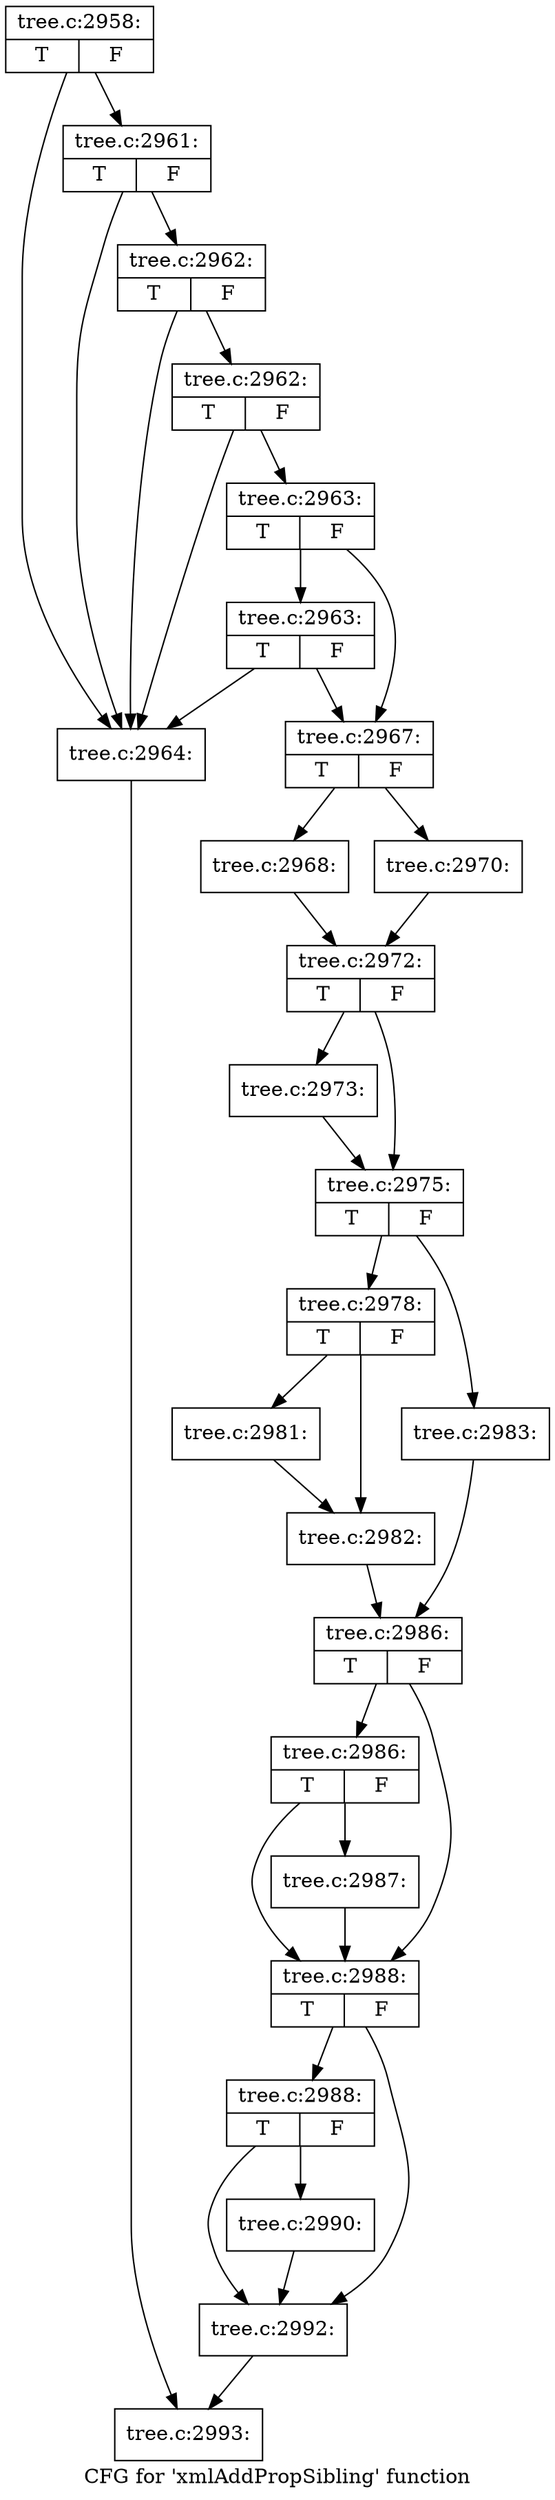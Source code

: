 digraph "CFG for 'xmlAddPropSibling' function" {
	label="CFG for 'xmlAddPropSibling' function";

	Node0x55ad0bf3d410 [shape=record,label="{tree.c:2958:|{<s0>T|<s1>F}}"];
	Node0x55ad0bf3d410 -> Node0x55ad0bf3e370;
	Node0x55ad0bf3d410 -> Node0x55ad0bf3e590;
	Node0x55ad0bf3e590 [shape=record,label="{tree.c:2961:|{<s0>T|<s1>F}}"];
	Node0x55ad0bf3e590 -> Node0x55ad0bf3e370;
	Node0x55ad0bf3e590 -> Node0x55ad0bf3e510;
	Node0x55ad0bf3e510 [shape=record,label="{tree.c:2962:|{<s0>T|<s1>F}}"];
	Node0x55ad0bf3e510 -> Node0x55ad0bf3e370;
	Node0x55ad0bf3e510 -> Node0x55ad0bf3e490;
	Node0x55ad0bf3e490 [shape=record,label="{tree.c:2962:|{<s0>T|<s1>F}}"];
	Node0x55ad0bf3e490 -> Node0x55ad0bf3e370;
	Node0x55ad0bf3e490 -> Node0x55ad0bf3e410;
	Node0x55ad0bf3e410 [shape=record,label="{tree.c:2963:|{<s0>T|<s1>F}}"];
	Node0x55ad0bf3e410 -> Node0x55ad0bf3efd0;
	Node0x55ad0bf3e410 -> Node0x55ad0bf3e3c0;
	Node0x55ad0bf3efd0 [shape=record,label="{tree.c:2963:|{<s0>T|<s1>F}}"];
	Node0x55ad0bf3efd0 -> Node0x55ad0bf3e370;
	Node0x55ad0bf3efd0 -> Node0x55ad0bf3e3c0;
	Node0x55ad0bf3e370 [shape=record,label="{tree.c:2964:}"];
	Node0x55ad0bf3e370 -> Node0x55ad0bf3d460;
	Node0x55ad0bf3e3c0 [shape=record,label="{tree.c:2967:|{<s0>T|<s1>F}}"];
	Node0x55ad0bf3e3c0 -> Node0x55ad0bf3f680;
	Node0x55ad0bf3e3c0 -> Node0x55ad0bf3f720;
	Node0x55ad0bf3f680 [shape=record,label="{tree.c:2968:}"];
	Node0x55ad0bf3f680 -> Node0x55ad0bf3f6d0;
	Node0x55ad0bf3f720 [shape=record,label="{tree.c:2970:}"];
	Node0x55ad0bf3f720 -> Node0x55ad0bf3f6d0;
	Node0x55ad0bf3f6d0 [shape=record,label="{tree.c:2972:|{<s0>T|<s1>F}}"];
	Node0x55ad0bf3f6d0 -> Node0x55ad0bf409f0;
	Node0x55ad0bf3f6d0 -> Node0x55ad0bf40a40;
	Node0x55ad0bf409f0 [shape=record,label="{tree.c:2973:}"];
	Node0x55ad0bf409f0 -> Node0x55ad0bf40a40;
	Node0x55ad0bf40a40 [shape=record,label="{tree.c:2975:|{<s0>T|<s1>F}}"];
	Node0x55ad0bf40a40 -> Node0x55ad0bf41ae0;
	Node0x55ad0bf40a40 -> Node0x55ad0bf41b80;
	Node0x55ad0bf41ae0 [shape=record,label="{tree.c:2978:|{<s0>T|<s1>F}}"];
	Node0x55ad0bf41ae0 -> Node0x55ad0bf42550;
	Node0x55ad0bf41ae0 -> Node0x55ad0bf425a0;
	Node0x55ad0bf42550 [shape=record,label="{tree.c:2981:}"];
	Node0x55ad0bf42550 -> Node0x55ad0bf425a0;
	Node0x55ad0bf425a0 [shape=record,label="{tree.c:2982:}"];
	Node0x55ad0bf425a0 -> Node0x55ad0bf41b30;
	Node0x55ad0bf41b80 [shape=record,label="{tree.c:2983:}"];
	Node0x55ad0bf41b80 -> Node0x55ad0bf41b30;
	Node0x55ad0bf41b30 [shape=record,label="{tree.c:2986:|{<s0>T|<s1>F}}"];
	Node0x55ad0bf41b30 -> Node0x55ad0bf435c0;
	Node0x55ad0bf41b30 -> Node0x55ad0bf43570;
	Node0x55ad0bf435c0 [shape=record,label="{tree.c:2986:|{<s0>T|<s1>F}}"];
	Node0x55ad0bf435c0 -> Node0x55ad0bf43520;
	Node0x55ad0bf435c0 -> Node0x55ad0bf43570;
	Node0x55ad0bf43520 [shape=record,label="{tree.c:2987:}"];
	Node0x55ad0bf43520 -> Node0x55ad0bf43570;
	Node0x55ad0bf43570 [shape=record,label="{tree.c:2988:|{<s0>T|<s1>F}}"];
	Node0x55ad0bf43570 -> Node0x55ad0bf442d0;
	Node0x55ad0bf43570 -> Node0x55ad0bf44280;
	Node0x55ad0bf442d0 [shape=record,label="{tree.c:2988:|{<s0>T|<s1>F}}"];
	Node0x55ad0bf442d0 -> Node0x55ad0bf44230;
	Node0x55ad0bf442d0 -> Node0x55ad0bf44280;
	Node0x55ad0bf44230 [shape=record,label="{tree.c:2990:}"];
	Node0x55ad0bf44230 -> Node0x55ad0bf44280;
	Node0x55ad0bf44280 [shape=record,label="{tree.c:2992:}"];
	Node0x55ad0bf44280 -> Node0x55ad0bf3d460;
	Node0x55ad0bf3d460 [shape=record,label="{tree.c:2993:}"];
}
